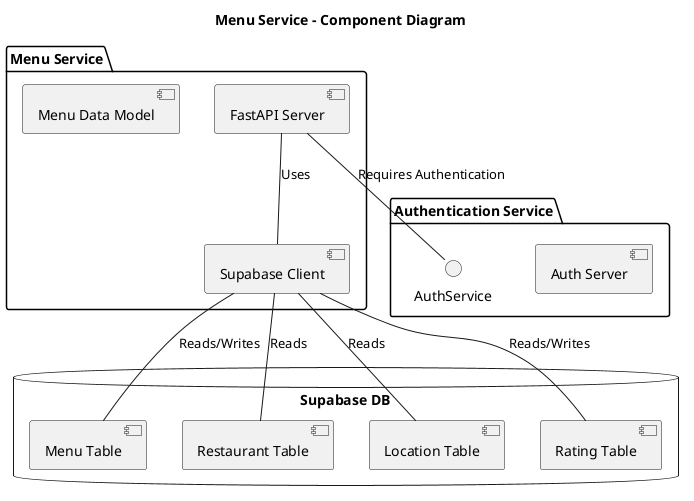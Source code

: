 @startuml
skinparam componentStyle uml2

title Menu Service - Component Diagram

package "Menu Service" {
  component [FastAPI Server] as MenuServer
  component [Supabase Client] as SupabaseClient
  component [Menu Data Model] as MenuData
}

package "Authentication Service" {
    component [Auth Server]
    interface AuthService
}

database "Supabase DB" {
  component "Menu Table"
  component "Restaurant Table"
  component "Location Table"
  component "Rating Table"
}

MenuServer -- SupabaseClient : Uses
SupabaseClient -- "Menu Table" : Reads/Writes
SupabaseClient -- "Restaurant Table" : Reads
SupabaseClient -- "Location Table" : Reads
SupabaseClient -- "Rating Table" : Reads/Writes
MenuServer -- AuthService : Requires Authentication

@enduml
